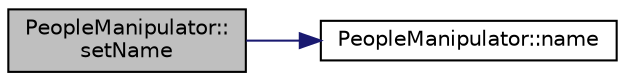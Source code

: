 digraph "PeopleManipulator::setName"
{
 // LATEX_PDF_SIZE
  edge [fontname="Helvetica",fontsize="10",labelfontname="Helvetica",labelfontsize="10"];
  node [fontname="Helvetica",fontsize="10",shape=record];
  rankdir="LR";
  Node1 [label="PeopleManipulator::\lsetName",height=0.2,width=0.4,color="black", fillcolor="grey75", style="filled", fontcolor="black",tooltip=" "];
  Node1 -> Node2 [color="midnightblue",fontsize="10",style="solid",fontname="Helvetica"];
  Node2 [label="PeopleManipulator::name",height=0.2,width=0.4,color="black", fillcolor="white", style="filled",URL="$class_people_manipulator.html#abf23967ee8c4d0cc96e14854a629f512",tooltip=" "];
}
